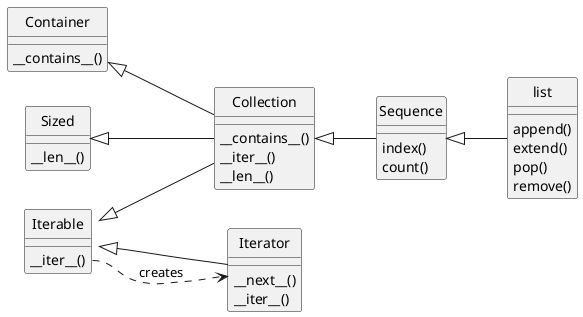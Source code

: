 @startuml
'figure 1: Iterator Abstraction'
left to right direction
skinparam monochrome true
skinparam handwritten false
skinparam shadowing false
hide class circle

class Collection {
    __contains__()
    __iter__()
    __len__()
}

class Sized {
  __len__()
}

class Iterable {
  __iter__()
}

class Container {
  __contains__()
}

class Sequence {
    index()
    count()
}

class list {
    append()
    extend()
    pop()
    remove()
}

class Iterator {
    __next__()
    __iter__()
}

Container <|-- Collection
Sized <|-- Collection
Iterable <|-- Collection

Collection <|-- Sequence

Sequence <|-- list

Iterable::__iter__ ..> Iterator : "creates"
Iterable <|-- Iterator
@enduml

